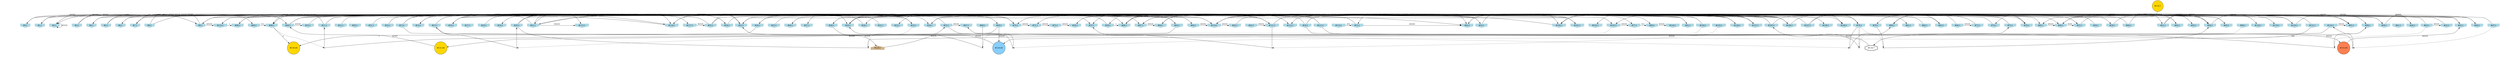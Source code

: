 digraph G {
node[shape = circle]
rankInputs [style = invisible]
rankOutputs [style = invisible]
rankInputs -> rankOutputs [color=invis]
0 [label="#0:1", style = filled, shape = invhouse, color=lightblue]
1 [label="#1:1", style = filled, shape = invhouse, color=lightblue]
2 [label="#2:1", style = filled, shape = invhouse, color=lightblue]
3 [label="#3:1", style = filled, shape = invhouse, color=lightblue]
4 [label="#4:1", style = filled, shape = invhouse, color=lightblue]
5 [label="#5:1", style = filled, shape = invhouse, color=lightblue]
6 [label="#6:1", style = filled, shape = invhouse, color=lightblue]
7 [label="#7:1", style = filled, shape = invhouse, color=lightblue]
8 [label="#8:1", style = filled, shape = invhouse, color=lightblue]
9 [label="#9:1", style = filled, shape = invhouse, color=lightblue]
10 [label="#10:1", style = filled, shape = invhouse, color=lightblue]
11 [label="#11:1", style = filled, shape = invhouse, color=lightblue]
12 [label="#12:1", style = filled, shape = invhouse, color=lightblue]
13 [label="#13:1", style = filled, shape = invhouse, color=lightblue]
14 [label="#14:1", style = filled, shape = invhouse, color=lightblue]
15 [label="#15:1", style = filled, shape = invhouse, color=lightblue]
16 [label="#16:1", style = filled, shape = invhouse, color=lightblue]
17 [label="#17:1", style = filled, shape = invhouse, color=lightblue]
18 [label="#18:1", style = filled, shape = invhouse, color=lightblue]
19 [label="#19:1", style = filled, shape = invhouse, color=lightblue]
20 [label="#20:1", style = filled, shape = invhouse, color=lightblue]
21 [label="#21:1", style = filled, shape = invhouse, color=lightblue]
22 [label="#22:1", style = filled, shape = invhouse, color=lightblue]
23 [label="#23:1", style = filled, shape = invhouse, color=lightblue]
24 [label="#24:1", style = filled, shape = invhouse, color=lightblue]
25 [label="#25:1", style = filled, shape = invhouse, color=lightblue]
26 [label="#26:1", style = filled, shape = invhouse, color=lightblue]
27 [label="#27:1", style = filled, shape = invhouse, color=lightblue]
28 [label="#28:1", style = filled, shape = invhouse, color=lightblue]
29 [label="#29:1", style = filled, shape = invhouse, color=lightblue]
30 [label="#30:1", style = filled, shape = invhouse, color=lightblue]
31 [label="#31:1", style = filled, shape = invhouse, color=lightblue]
32 [label="#32:1", style = filled, shape = invhouse, color=lightblue]
33 [label="#33:1", style = filled, shape = invhouse, color=lightblue]
34 [label="#34:1", style = filled, shape = invhouse, color=lightblue]
35 [label="#35:1", style = filled, shape = invhouse, color=lightblue]
36 [label="#36:1", style = filled, shape = invhouse, color=lightblue]
37 [label="#37:1", style = filled, shape = invhouse, color=lightblue]
38 [label="#38:1", style = filled, shape = invhouse, color=lightblue]
39 [label="#39:1", style = filled, shape = invhouse, color=lightblue]
40 [label="#40:1", style = filled, shape = invhouse, color=lightblue]
41 [label="#41:1", style = filled, shape = invhouse, color=lightblue]
42 [label="#42:1", style = filled, shape = invhouse, color=lightblue]
43 [label="#43:1", style = filled, shape = invhouse, color=lightblue]
44 [label="#44:1", style = filled, shape = invhouse, color=lightblue]
45 [label="#45:1", style = filled, shape = invhouse, color=lightblue]
46 [label="#46:1", style = filled, shape = invhouse, color=lightblue]
47 [label="#47:1", style = filled, shape = invhouse, color=lightblue]
48 [label="#48:1", style = filled, shape = invhouse, color=lightblue]
49 [label="#49:1", style = filled, shape = invhouse, color=lightblue]
50 [label="#50:1", style = filled, shape = invhouse, color=lightblue]
51 [label="#51:1", style = filled, shape = invhouse, color=lightblue]
52 [label="#52:1", style = filled, shape = invhouse, color=lightblue]
53 [label="#53:1", style = filled, shape = invhouse, color=lightblue]
54 [label="#54:1", style = filled, shape = invhouse, color=lightblue]
55 [label="#55:1", style = filled, shape = invhouse, color=lightblue]
56 [label="#56:1", style = filled, shape = invhouse, color=lightblue]
57 [label="#57:1", style = filled, shape = invhouse, color=lightblue]
58 [label="#58:1", style = filled, shape = invhouse, color=lightblue]
59 [label="#59:1", style = filled, shape = invhouse, color=lightblue]
60 [label="#60:1", style = filled, shape = invhouse, color=lightblue]
61 [label="#61:1", style = filled, shape = invhouse, color=lightblue]
62 [label="#62:1", style = filled, shape = invhouse, color=lightblue]
63 [label="#63:1", style = filled, shape = invhouse, color=lightblue]
64 [label="#64:1", style = filled, shape = invhouse, color=lightblue]
65 [label="#65:1", style = filled, shape = invhouse, color=lightblue]
66 [label="#66:1", style = filled, shape = invhouse, color=lightblue]
67 [label="#67:1", style = filled, shape = invhouse, color=lightblue]
68 [label="#68:1", style = filled, shape = invhouse, color=lightblue]
69 [label="#69:1", style = filled, shape = invhouse, color=lightblue]
70 [label="#70:1", style = filled, shape = invhouse, color=lightblue]
71 [label="#71:1", style = filled, shape = invhouse, color=lightblue]
72 [label="#72:1", style = filled, shape = invhouse, color=lightblue]
73 [label="#73:1", style = filled, shape = invhouse, color=lightblue]
74 [label="#74:1", style = filled, shape = invhouse, color=lightblue]
75 [label="#75:1", style = filled, shape = invhouse, color=lightblue]
76 [label="#76:1", style = filled, shape = invhouse, color=lightblue]
77 [label="#77:1", style = filled, shape = invhouse, color=lightblue]
78 [label="#78:1", style = filled, shape = invhouse, color=lightblue]
79 [label="#79:1", style = filled, shape = invhouse, color=lightblue]
80 [label="#80:1", style = filled, shape = invhouse, color=lightblue]
81 [label="#81:1", style = filled, shape = invhouse, color=lightblue]
82 [label="#82:1", style = filled, shape = invhouse, color=lightblue]
83 [label="#83:1", style = filled, shape = invhouse, color=lightblue]
84 [label="#84:1", style = filled, shape = invhouse, color=lightblue]
85 [label="#85:1", style = filled, shape = invhouse, color=lightblue]
86 [label="#86:1", style = filled, shape = invhouse, color=lightblue]
87 [label="#87:1", style = filled, shape = invhouse, color=lightblue]
88 [label="#88:1", style = filled, shape = invhouse, color=lightblue]
89 [label="#89:1", style = filled, shape = invhouse, color=lightblue]
90 [label="#90:1", style = filled, shape = invhouse, color=lightblue]
91 [label="#91:1", style = filled, shape = invhouse, color=lightblue]
92 [label="#92:1", style = filled, shape = invhouse, color=lightblue]
93 [label="#93:1", style = filled, shape = invhouse, color=lightblue]
94 [label="#94:1", style = filled, shape = invhouse, color=lightblue]
95 [label="#95:1", style = filled, shape = invhouse, color=lightblue]
96 [label="#96:1", style = filled, shape = invhouse, color=lightblue]
97 [label="#97:1", style = filled, shape = invhouse, color=lightblue]
98 [label="#98:1", style = filled, shape = invhouse, color=lightblue]
99 [label="#99:1", style = filled, shape = invhouse, color=lightblue]
100 [label="#100:1", style = filled, shape = invhouse, color=lightblue]
101 [label="#101:1", style = filled, shape = invhouse, color=lightblue]
102 [label="#102:1", style = filled, shape = invhouse, color=lightblue]
103 [label="#103:1", style = filled, shape = invhouse, color=lightblue]
104 [label="#104:1", style = filled, shape = invhouse, color=lightblue]
105 [label="#105:1", style = filled, shape = invhouse, color=lightblue]
106 [label="#106:1", style = filled, shape = invhouse, color=lightblue]
107 [label="#107:1", style = filled, shape = invhouse, color=lightblue]
108 [label="#108:1", style = filled, shape = invhouse, color=lightblue]
109 [label="#109:1", style = filled, shape = invhouse, color=lightblue]
110 [label="#110:1", style = filled, shape = invhouse, color=lightblue]
111 [label="#111:1", style = filled, shape = invhouse, color=lightblue]
112 [label="#112:1", style = filled, shape = invhouse, color=lightblue]
113 [label="#113:1", style = filled, shape = invhouse, color=lightblue]
114 [label="#114:1", style = filled, shape = invhouse, color=lightblue]
115 [label="#115:1", style = filled, shape = invhouse, color=lightblue]
116 [label="#116:1", style = filled, shape = invhouse, color=lightblue]
117 [label="#117:1", style = filled, shape = invhouse, color=lightblue]
118 [label="#118:1", style = filled, shape = invhouse, color=lightblue]
119 [label="#119:1", style = filled, shape = invhouse, color=lightblue]
120 [label="#120:1", style = filled, shape = invhouse, color=lightblue]
121 [label="#121:1", style = filled, shape = invhouse, color=lightblue]
122 [label="#122:1", style = filled, shape = invhouse, color=lightblue]
123 [label="#123:1", style = filled, shape = invhouse, color=lightblue]
124 [label="#124:1", style = filled, shape = invhouse, color=lightblue]
125 [label="#125:1", style = filled, shape = invhouse, color=lightblue]
126 [label="#126:1", style = filled, shape = invhouse, color=lightblue]
127 [label="#127:1", style = filled, shape = invhouse, color=lightblue]
128 [label="#128:1", style = filled, shape = house, color=tan]
129 [label="#129:49", style = filled, fillcolor = lightskyblue]
130 [label="#130:49", style = filled, fillcolor = gold]
131 [label="#131:49", style = filled, fillcolor = gold]
132 [label="#132:1", style = filled, fillcolor = gold]
133 [label="#133:49", style = filled, fillcolor = coral]
134 [label="#134:7", shape = doubleoctagon]
28 -> 128 [label = "65535"]
84 -> 28 [label = "65535"]
39 -> 95 [label = "65535"]
136 [shape = point]
48 -> 136 [style = dashed]
65 -> 136 [dir = none]
136 -> 11
87 -> 64 [label = "65535"]
137 [shape = point]
103 -> 137 [style = dashed]
15 -> 137 [dir = none]
137 -> 20
57 -> 45 [label = "65535"]
55 -> 48 [label = "65535"]
20 -> 57 [label = "65535"]
122 -> 97 [label = "65535"]
15 -> 45 [label = "65535"]
52 -> 56 [label = "65535"]
110 -> 77 [label = "65535"]
11 -> 111 [label = "65535"]
21 -> 81 [label = "65535"]
111 -> 95 [label = "65535"]
5 -> 99 [label = "65535"]
105 -> 123 [label = "65535"]
24 -> 70 [label = "65535"]
116 -> 1 [label = "65535"]
69 -> 129 [label = "65535"]
43 -> 111 [label = "65535"]
71 -> 72 [label = "65535"]
86 -> 101 [label = "65535"]
82 -> 110 [label = "65535"]
95 -> 112 [label = "65535"]
69 -> 131 [label = "65535"]
3 -> 70 [label = "65535"]
13 -> 65 [label = "65535"]
106 -> 71 [label = "65535"]
103 -> 77 [label = "65535"]
129 -> 15 [label = "65535"]
138 [shape = point]
63 -> 138 [style = dashed]
13 -> 138 [dir = none]
138 -> 98
0 -> 59 [label = "65535"]
54 -> 83 [label = "65535"]
1 -> 89 [label = "65535"]
9 -> 123 [label = "65535"]
84 -> 73 [label = "65535"]
107 -> 36 [label = "65535"]
55 -> 108 [label = "65535"]
65 -> 29 [label = "65535"]
117 -> 55 [label = "65535"]
100 -> 14 [label = "65535"]
10 -> 34 [label = "65535"]
60 -> 92 [label = "65535"]
34 -> 111 [label = "65535"]
86 -> 119 [label = "65535"]
59 -> 61 [label = "65535"]
70 -> 71 [label = "65535"]
132 -> 85 [label = "65535"]
47 -> 9 [label = "65535"]
42 -> 97 [label = "65535"]
127 -> 6 [label = "65535"]
104 -> 4 [label = "65535"]
94 -> 118 [label = "65535"]
49 -> 76 [label = "65535"]
120 -> 4 [label = "65535"]
13 -> 117 [label = "65535"]
31 -> 0 [label = "65535"]
99 -> 44 [label = "65535"]
111 -> 38 [label = "65535"]
29 -> 127 [label = "65535"]
35 -> 27 [label = "65535"]
72 -> 36 [label = "65535"]
74 -> 110 [label = "65535"]
111 -> 85 [label = "65535"]
139 [shape = point]
33 -> 139 [style = dashed]
20 -> 139 [dir = none]
139 -> 75
53 -> 2 [label = "65535"]
55 -> 23 [label = "65535"]
113 -> 64 [label = "65535"]
49 -> 120 [label = "65535"]
107 -> 120 [label = "65535"]
128 -> 35 [label = "65535"]
62 -> 100 [label = "65535"]
122 -> 129 [label = "65535"]
29 -> 62 [label = "65535"]
63 -> 22 [label = "65535"]
22 -> 123 [label = "65535"]
85 -> 40 [label = "65535"]
140 [shape = point]
96 -> 140 [style = dashed]
78 -> 140 [dir = none]
140 -> 105
56 -> 40 [label = "65535"]
35 -> 67 [label = "65535"]
49 -> 69 [label = "8191"]
141 [shape = point]
47 -> 141 [style = dashed]
113 -> 141 [dir = none]
141 -> 122
120 -> 97 [label = "65535"]
61 -> 93 [label = "65535"]
18 -> 106 [label = "4095"]
20 -> 54 [label = "65535"]
33 -> 16 [label = "1023"]
66 -> 110 [label = "65535"]
8 -> 66 [label = "65535"]
142 [shape = point]
23 -> 142 [style = dashed]
78 -> 142 [dir = none]
142 -> 80
127 -> 100 [label = "65535"]
3 -> 110 [label = "65535"]
38 -> 32 [label = "65535"]
63 -> 16 [label = "65535"]
16 -> 86 [label = "65535"]
105 -> 86 [label = "65535"]
52 -> 56 [label = "65535"]
0 -> 109 [label = "65535"]
131 -> 49 [label = "32767"]
64 -> 91 [label = "65535"]
143 [shape = point]
104 -> 143 [style = dashed]
68 -> 143 [dir = none]
143 -> 23
49 -> 10 [label = "65535"]
23 -> 33 [label = "65535"]
78 -> 88 [label = "65535"]
65 -> 48 [label = "65535"]
110 -> 90 [label = "65535"]
9 -> 57 [label = "65535"]
8 -> 70 [label = "4095"]
134 -> 67 [label = "65535"]
121 -> 134 [label = "255"]
144 [shape = point]
98 -> 144 [style = dashed]
35 -> 144 [dir = none]
144 -> 29
54 -> 70 [label = "65535"]
91 -> 26 [label = "4095"]
40 -> 98 [label = "65535"]
20 -> 116 [label = "65535"]
90 -> 124 [label = "65535"]
107 -> 78 [label = "65535"]
116 -> 29 [label = "65535"]
121 -> 79 [label = "511"]
9 -> 110 [label = "65535"]
114 -> 53 [label = "255"]
21 -> 33 [label = "255"]
110 -> 42 [label = "65535"]
40 -> 57 [label = "8191"]
16 -> 116 [label = "65535"]
39 -> 133 [label = "65535"]
40 -> 46 [label = "255"]
45 -> 7 [label = "511"]
5 -> 49 [label = "255"]
77 -> 90 [label = "511"]
20 -> 103 [label = "65535"]
145 [shape = point]
78 -> 145 [style = dashed]
79 -> 145 [dir = none]
145 -> 94
46 -> 34 [label = "65535"]
21 -> 14 [label = "127"]
89 -> 48 [label = "511"]
11 -> 88 [label = "65535"]
106 -> 87 [label = "31"]
123 -> 88 [label = "1"]
76 -> 74 [label = "63"]
13 -> 87 [label = "65535"]
110 -> 101 [label = "127"]
34 -> 37 [label = "127"]
61 -> 94 [label = "65535"]
6 -> 92 [label = "65535"]
9 -> 2 [label = "65535"]
51 -> 78 [label = "65535"]
23 -> 126 [label = "15"]
58 -> 30 [label = "15"]
25 -> 62 [label = "63"]
1 -> 45 [label = "65535"]
104 -> 62 [label = "15"]
113 -> 21 [label = "65535"]
91 -> 26 [label = "1023"]
60 -> 100 [label = "1023"]
7 -> 9 [label = "15"]
75 -> 103 [label = "65535"]
126 -> 23 [label = "65535"]
83 -> 80 [label = "15"]
15 -> 101 [label = "15"]
126 -> 102 [label = "31"]
28 -> 76 [label = "7"]
75 -> 24 [label = "65535"]
39 -> 106 [label = "65535"]
105 -> 99 [label = "65535"]
133 -> 45 [label = "65535"]
36 -> 112 [label = "65535"]
30 -> 21 [label = "7"]
146 [shape = point]
125 -> 146 [style = dashed]
111 -> 146 [dir = none]
146 -> 37
21 -> 115 [label = "65535"]
73 -> 80 [label = "31"]
39 -> 37 [label = "65535"]
12 -> 94 [label = "7"]
45 -> 87 [label = "65535"]
23 -> 116 [label = "1"]
106 -> 53 [label = "65535"]
94 -> 40 [label = "1"]
126 -> 29 [label = "1"]
106 -> 109 [label = "1"]
2 -> 2 [label = "65535"]
24 -> 130 [label = "1"]
11 -> 115 [label = "65535"]
48 -> 130 [label = "1"]
91 -> 19 [label = "3"]
38 -> 86 [label = "1"]
53 -> 62 [label = "65535"]
{
	rank = same
	rankdir = TB
	rankInputs -> 0 -> 1 -> 2 -> 3 -> 4 -> 5 -> 6 -> 7 -> 8 -> 9 -> 10 -> 11 -> 12 -> 13 -> 14 -> 15 -> 16 -> 17 -> 18 -> 19 -> 20 -> 21 -> 22 -> 23 -> 24 -> 25 -> 26 -> 27 -> 28 -> 29 -> 30 -> 31 -> 32 -> 33 -> 34 -> 35 -> 36 -> 37 -> 38 -> 39 -> 40 -> 41 -> 42 -> 43 -> 44 -> 45 -> 46 -> 47 -> 48 -> 49 -> 50 -> 51 -> 52 -> 53 -> 54 -> 55 -> 56 -> 57 -> 58 -> 59 -> 60 -> 61 -> 62 -> 63 -> 64 -> 65 -> 66 -> 67 -> 68 -> 69 -> 70 -> 71 -> 72 -> 73 -> 74 -> 75 -> 76 -> 77 -> 78 -> 79 -> 80 -> 81 -> 82 -> 83 -> 84 -> 85 -> 86 -> 87 -> 88 -> 89 -> 90 -> 91 -> 92 -> 93 -> 94 -> 95 -> 96 -> 97 -> 98 -> 99 -> 100 -> 101 -> 102 -> 103 -> 104 -> 105 -> 106 -> 107 -> 108 -> 109 -> 110 -> 111 -> 112 -> 113 -> 114 -> 115 -> 116 -> 117 -> 118 -> 119 -> 120 -> 121 -> 122 -> 123 -> 124 -> 125 -> 126 -> 127 [style = invis]
}
{
	rank = same
	rankdir = TB
	rankOutputs -> 128 [style = invis]
}
}
